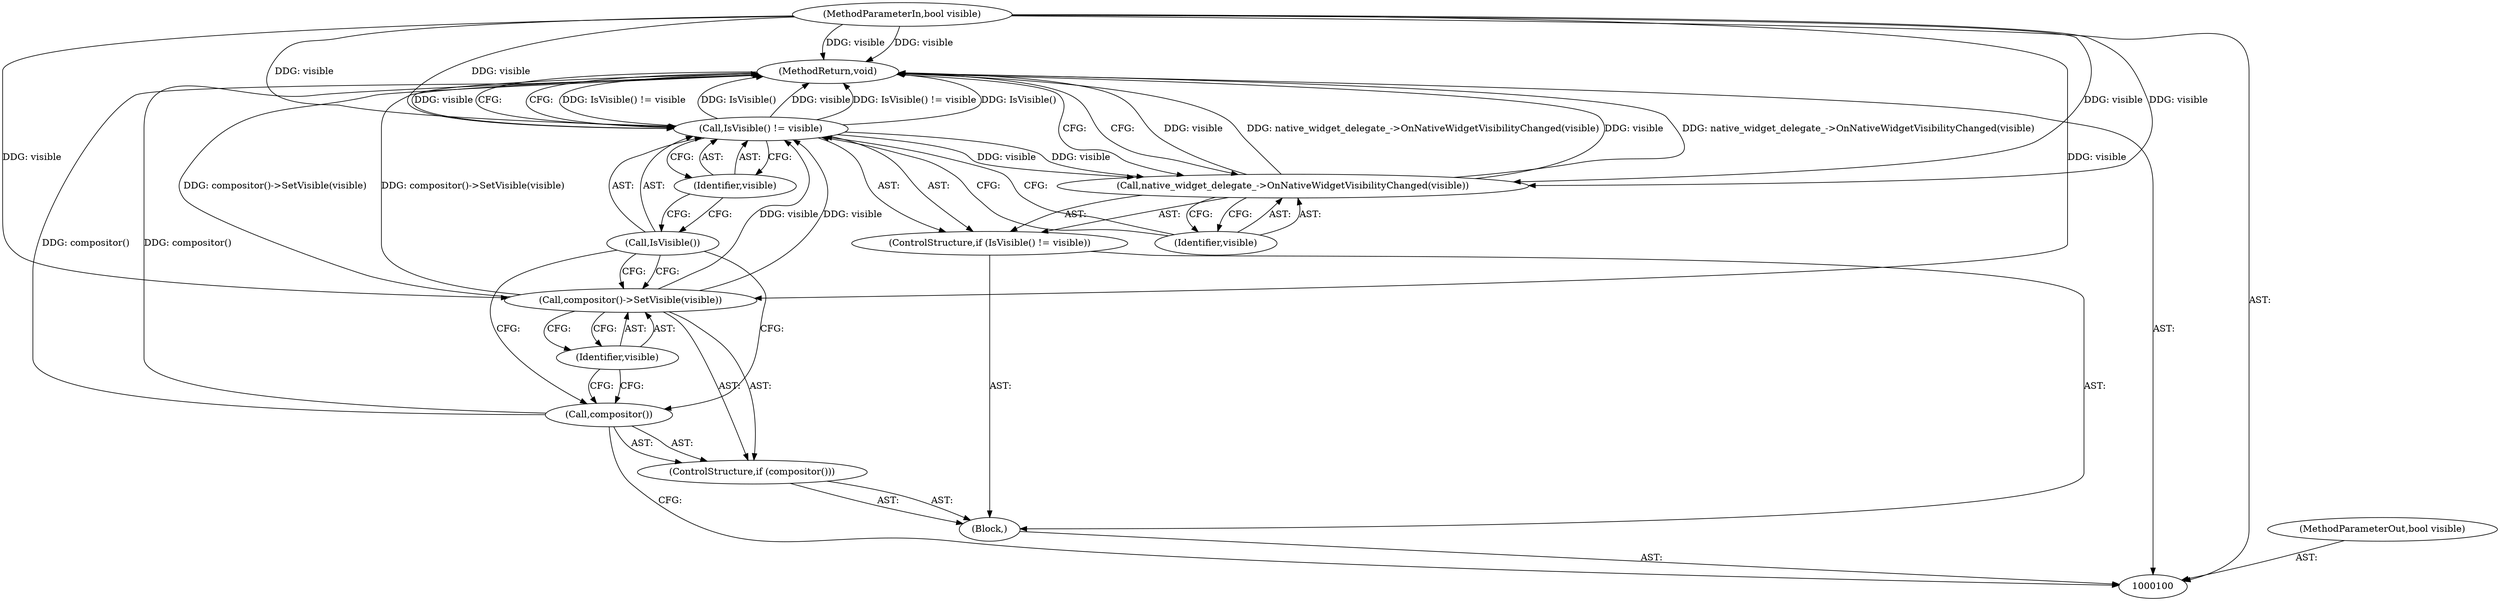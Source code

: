 digraph "1_Chrome_0d68cbd77addd38909101f76847deea56de00524_0" {
"1000113" [label="(MethodReturn,void)"];
"1000101" [label="(MethodParameterIn,bool visible)"];
"1000136" [label="(MethodParameterOut,bool visible)"];
"1000102" [label="(Block,)"];
"1000103" [label="(ControlStructure,if (compositor()))"];
"1000104" [label="(Call,compositor())"];
"1000106" [label="(Identifier,visible)"];
"1000105" [label="(Call,compositor()->SetVisible(visible))"];
"1000107" [label="(ControlStructure,if (IsVisible() != visible))"];
"1000110" [label="(Identifier,visible)"];
"1000108" [label="(Call,IsVisible() != visible)"];
"1000109" [label="(Call,IsVisible())"];
"1000111" [label="(Call,native_widget_delegate_->OnNativeWidgetVisibilityChanged(visible))"];
"1000112" [label="(Identifier,visible)"];
"1000113" -> "1000100"  [label="AST: "];
"1000113" -> "1000111"  [label="CFG: "];
"1000113" -> "1000108"  [label="CFG: "];
"1000108" -> "1000113"  [label="DDG: IsVisible() != visible"];
"1000108" -> "1000113"  [label="DDG: IsVisible()"];
"1000108" -> "1000113"  [label="DDG: visible"];
"1000104" -> "1000113"  [label="DDG: compositor()"];
"1000105" -> "1000113"  [label="DDG: compositor()->SetVisible(visible)"];
"1000111" -> "1000113"  [label="DDG: visible"];
"1000111" -> "1000113"  [label="DDG: native_widget_delegate_->OnNativeWidgetVisibilityChanged(visible)"];
"1000101" -> "1000113"  [label="DDG: visible"];
"1000101" -> "1000100"  [label="AST: "];
"1000101" -> "1000113"  [label="DDG: visible"];
"1000101" -> "1000105"  [label="DDG: visible"];
"1000101" -> "1000108"  [label="DDG: visible"];
"1000101" -> "1000111"  [label="DDG: visible"];
"1000136" -> "1000100"  [label="AST: "];
"1000102" -> "1000100"  [label="AST: "];
"1000103" -> "1000102"  [label="AST: "];
"1000107" -> "1000102"  [label="AST: "];
"1000103" -> "1000102"  [label="AST: "];
"1000104" -> "1000103"  [label="AST: "];
"1000105" -> "1000103"  [label="AST: "];
"1000104" -> "1000103"  [label="AST: "];
"1000104" -> "1000100"  [label="CFG: "];
"1000106" -> "1000104"  [label="CFG: "];
"1000109" -> "1000104"  [label="CFG: "];
"1000104" -> "1000113"  [label="DDG: compositor()"];
"1000106" -> "1000105"  [label="AST: "];
"1000106" -> "1000104"  [label="CFG: "];
"1000105" -> "1000106"  [label="CFG: "];
"1000105" -> "1000103"  [label="AST: "];
"1000105" -> "1000106"  [label="CFG: "];
"1000106" -> "1000105"  [label="AST: "];
"1000109" -> "1000105"  [label="CFG: "];
"1000105" -> "1000113"  [label="DDG: compositor()->SetVisible(visible)"];
"1000101" -> "1000105"  [label="DDG: visible"];
"1000105" -> "1000108"  [label="DDG: visible"];
"1000107" -> "1000102"  [label="AST: "];
"1000108" -> "1000107"  [label="AST: "];
"1000111" -> "1000107"  [label="AST: "];
"1000110" -> "1000108"  [label="AST: "];
"1000110" -> "1000109"  [label="CFG: "];
"1000108" -> "1000110"  [label="CFG: "];
"1000108" -> "1000107"  [label="AST: "];
"1000108" -> "1000110"  [label="CFG: "];
"1000109" -> "1000108"  [label="AST: "];
"1000110" -> "1000108"  [label="AST: "];
"1000112" -> "1000108"  [label="CFG: "];
"1000113" -> "1000108"  [label="CFG: "];
"1000108" -> "1000113"  [label="DDG: IsVisible() != visible"];
"1000108" -> "1000113"  [label="DDG: IsVisible()"];
"1000108" -> "1000113"  [label="DDG: visible"];
"1000105" -> "1000108"  [label="DDG: visible"];
"1000101" -> "1000108"  [label="DDG: visible"];
"1000108" -> "1000111"  [label="DDG: visible"];
"1000109" -> "1000108"  [label="AST: "];
"1000109" -> "1000105"  [label="CFG: "];
"1000109" -> "1000104"  [label="CFG: "];
"1000110" -> "1000109"  [label="CFG: "];
"1000111" -> "1000107"  [label="AST: "];
"1000111" -> "1000112"  [label="CFG: "];
"1000112" -> "1000111"  [label="AST: "];
"1000113" -> "1000111"  [label="CFG: "];
"1000111" -> "1000113"  [label="DDG: visible"];
"1000111" -> "1000113"  [label="DDG: native_widget_delegate_->OnNativeWidgetVisibilityChanged(visible)"];
"1000108" -> "1000111"  [label="DDG: visible"];
"1000101" -> "1000111"  [label="DDG: visible"];
"1000112" -> "1000111"  [label="AST: "];
"1000112" -> "1000108"  [label="CFG: "];
"1000111" -> "1000112"  [label="CFG: "];
}
